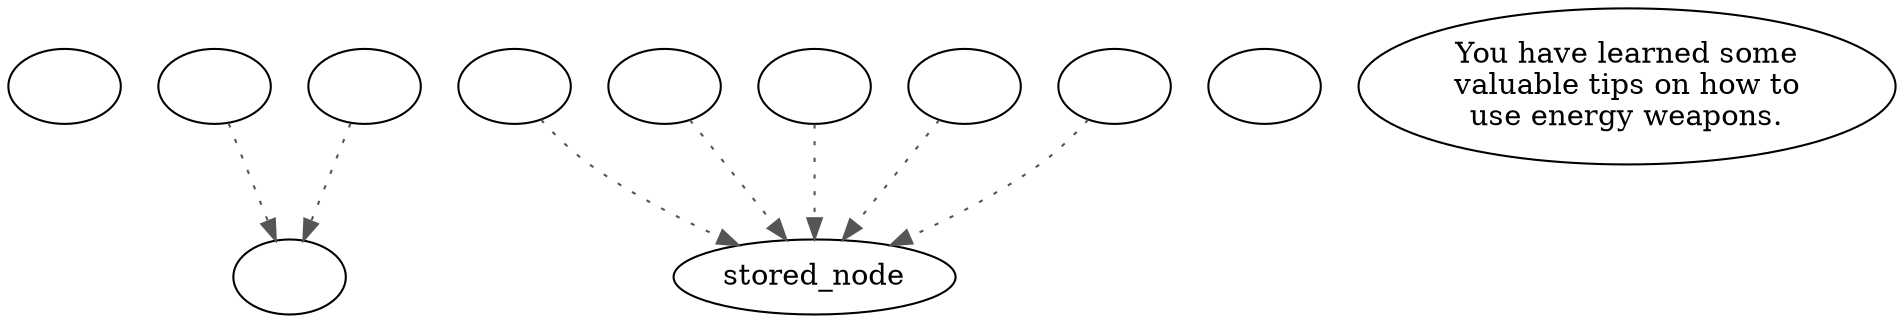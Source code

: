 digraph niCatPw5 {
  "checkPartyMembersNearDoor" [style=filled       fillcolor="#FFFFFF"       color="#000000"]
  "checkPartyMembersNearDoor" [label=""]
  "ChooseFromList" [style=filled       fillcolor="#FFFFFF"       color="#000000"]
  "ChooseFromList" [label=""]
  "CLICK_PREV" [style=filled       fillcolor="#FFFFFF"       color="#000000"]
  "CLICK_PREV" -> "ChooseFromList" [style=dotted color="#555555"]
  "CLICK_PREV" [label=""]
  "CLICK_0" [style=filled       fillcolor="#FFFFFF"       color="#000000"]
  "CLICK_0" -> "stored_node" [style=dotted color="#555555"]
  "CLICK_0" [label=""]
  "CLICK_1" [style=filled       fillcolor="#FFFFFF"       color="#000000"]
  "CLICK_1" -> "stored_node" [style=dotted color="#555555"]
  "CLICK_1" [label=""]
  "CLICK_2" [style=filled       fillcolor="#FFFFFF"       color="#000000"]
  "CLICK_2" -> "stored_node" [style=dotted color="#555555"]
  "CLICK_2" [label=""]
  "CLICK_3" [style=filled       fillcolor="#FFFFFF"       color="#000000"]
  "CLICK_3" -> "stored_node" [style=dotted color="#555555"]
  "CLICK_3" [label=""]
  "CLICK_4" [style=filled       fillcolor="#FFFFFF"       color="#000000"]
  "CLICK_4" -> "stored_node" [style=dotted color="#555555"]
  "CLICK_4" [label=""]
  "CLICK_MORE" [style=filled       fillcolor="#FFFFFF"       color="#000000"]
  "CLICK_MORE" -> "ChooseFromList" [style=dotted color="#555555"]
  "CLICK_MORE" [label=""]
  "start" [style=filled       fillcolor="#FFFFFF"       color="#000000"]
  "start" [label=""]
  "use_p_proc" [style=filled       fillcolor="#FFFFFF"       color="#000000"]
  "use_p_proc" [label="You have learned some\nvaluable tips on how to\nuse energy weapons."]
}